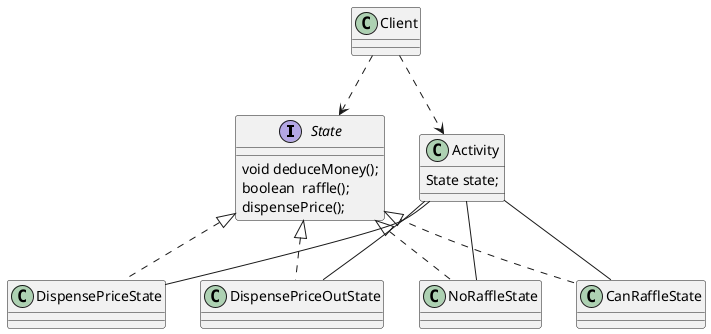 @startuml
'https://plantuml.com/class-diagram
/'状态类'/
interface State{
    /'扣减积分'/
    void deduceMoney();
    /'抽奖'/
    boolean  raffle();
    /'领奖'/
    dispensePrice();
}
/'具体的状态'/

/'不能抽奖状态'/
class NoRaffleState{
}

/'可以抽奖'/
class CanRaffleState{
}

/'发放奖品'/
class DispensePriceState{

}

/'奖品发完了'/
class DispensePriceOutState{

}

/'活动：上下文对象'/
/''/
class Activity{
    State state;
}

/'客户端'/
class Client{
}


State <|.. NoRaffleState
State <|.. CanRaffleState
State <|.. DispensePriceState
State <|.. DispensePriceOutState
/'Activity类：含有所有的状态对象，各个状态子类也含有activity对象
    你中有我，我中有你  ：关联关系
'/
Activity -- NoRaffleState
Activity -- CanRaffleState
Activity -- DispensePriceState
Activity -- DispensePriceOutState


/'客户端依赖的对象'/
Client ..> Activity
Client ..> State

@enduml